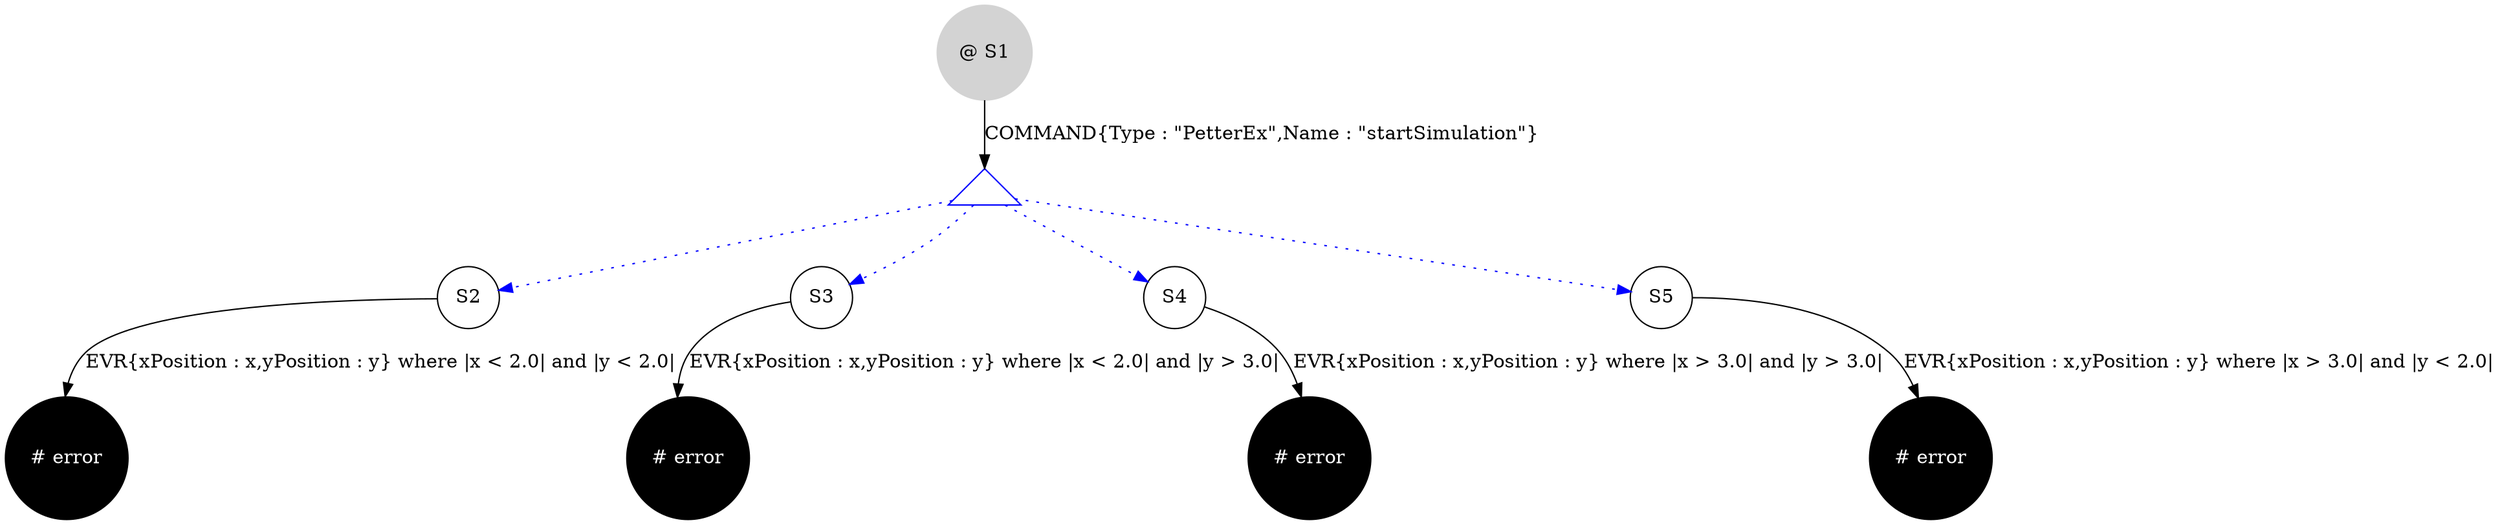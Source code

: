 digraph states {
node [shape = circle];
    node_S1[label="@ S1",style=filled,color=lightgrey];
    node_S2[label="S2"];
    node_S3[label="S3"];
    node_S4[label="S4"];
    node_S5[label="S5"];
    node_error_1[label="# error",style=filled,color=black,fontcolor=white];
    node_error_2[label="# error",style=filled,color=black,fontcolor=white];
    node_error_3[label="# error",style=filled,color=black,fontcolor=white];
    node_error_4[label="# error",style=filled,color=black,fontcolor=white];
    node_P1[label="",shape=triangle,color=blue]
    node_S1 -> node_P1[label="COMMAND{Type : \"PetterEx\",Name : \"startSimulation\"}"];
    node_P1 -> node_S2[color=blue,style=dotted];
    node_P1 -> node_S3[color=blue,style=dotted];
    node_P1 -> node_S4[color=blue,style=dotted];
    node_P1 -> node_S5[color=blue,style=dotted];
    node_S2 -> node_error_1[label="EVR{xPosition : x,yPosition : y} where |x < 2.0| and |y < 2.0|"];
    node_S3 -> node_error_2[label="EVR{xPosition : x,yPosition : y} where |x < 2.0| and |y > 3.0|"];
    node_S4 -> node_error_3[label="EVR{xPosition : x,yPosition : y} where |x > 3.0| and |y > 3.0|"];
    node_S5 -> node_error_4[label="EVR{xPosition : x,yPosition : y} where |x > 3.0| and |y < 2.0|"];
}

